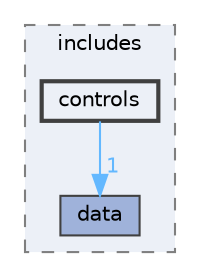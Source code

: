 digraph "app/includes/controls"
{
 // LATEX_PDF_SIZE
  bgcolor="transparent";
  edge [fontname=Helvetica,fontsize=10,labelfontname=Helvetica,labelfontsize=10];
  node [fontname=Helvetica,fontsize=10,shape=box,height=0.2,width=0.4];
  compound=true
  subgraph clusterdir_1c5c03227cca0102ee47bee331c2b55d {
    graph [ bgcolor="#ecf0f7", pencolor="grey50", label="includes", fontname=Helvetica,fontsize=10 style="filled,dashed", URL="dir_1c5c03227cca0102ee47bee331c2b55d.html",tooltip=""]
  dir_c86fb638e604e1fcad97e24482002e2e [label="data", fillcolor="#9fb2da", color="grey25", style="filled", URL="dir_c86fb638e604e1fcad97e24482002e2e.html",tooltip=""];
  dir_3225de6caf5a9d4ea39fe6430a4d1d0d [label="controls", fillcolor="#ecf0f7", color="grey25", style="filled,bold", URL="dir_3225de6caf5a9d4ea39fe6430a4d1d0d.html",tooltip=""];
  }
  dir_3225de6caf5a9d4ea39fe6430a4d1d0d->dir_c86fb638e604e1fcad97e24482002e2e [headlabel="1", labeldistance=1.5 headhref="dir_000007_000010.html" href="dir_000007_000010.html" color="steelblue1" fontcolor="steelblue1"];
}

